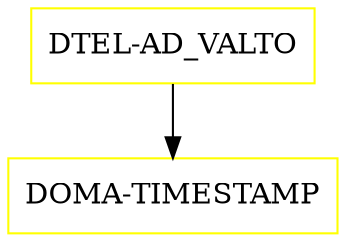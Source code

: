 digraph G {
  "DTEL-AD_VALTO" [shape=box,color=yellow];
  "DOMA-TIMESTAMP" [shape=box,color=yellow,URL="./DOMA_TIMESTAMP.html"];
  "DTEL-AD_VALTO" -> "DOMA-TIMESTAMP";
}
